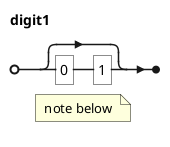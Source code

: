 {
  "sha1": "db0ze9d115fk33e2a2jy1a595legi63",
  "insertion": {
    "when": "2024-06-01T09:03:02.744Z",
    "url": "https://forum.plantuml.net/16694/ebnf-add-notes",
    "user": "plantuml@gmail.com"
  }
}
@startebnf
digit1 = ["0", "1"] (* note below *);
@endebnf
